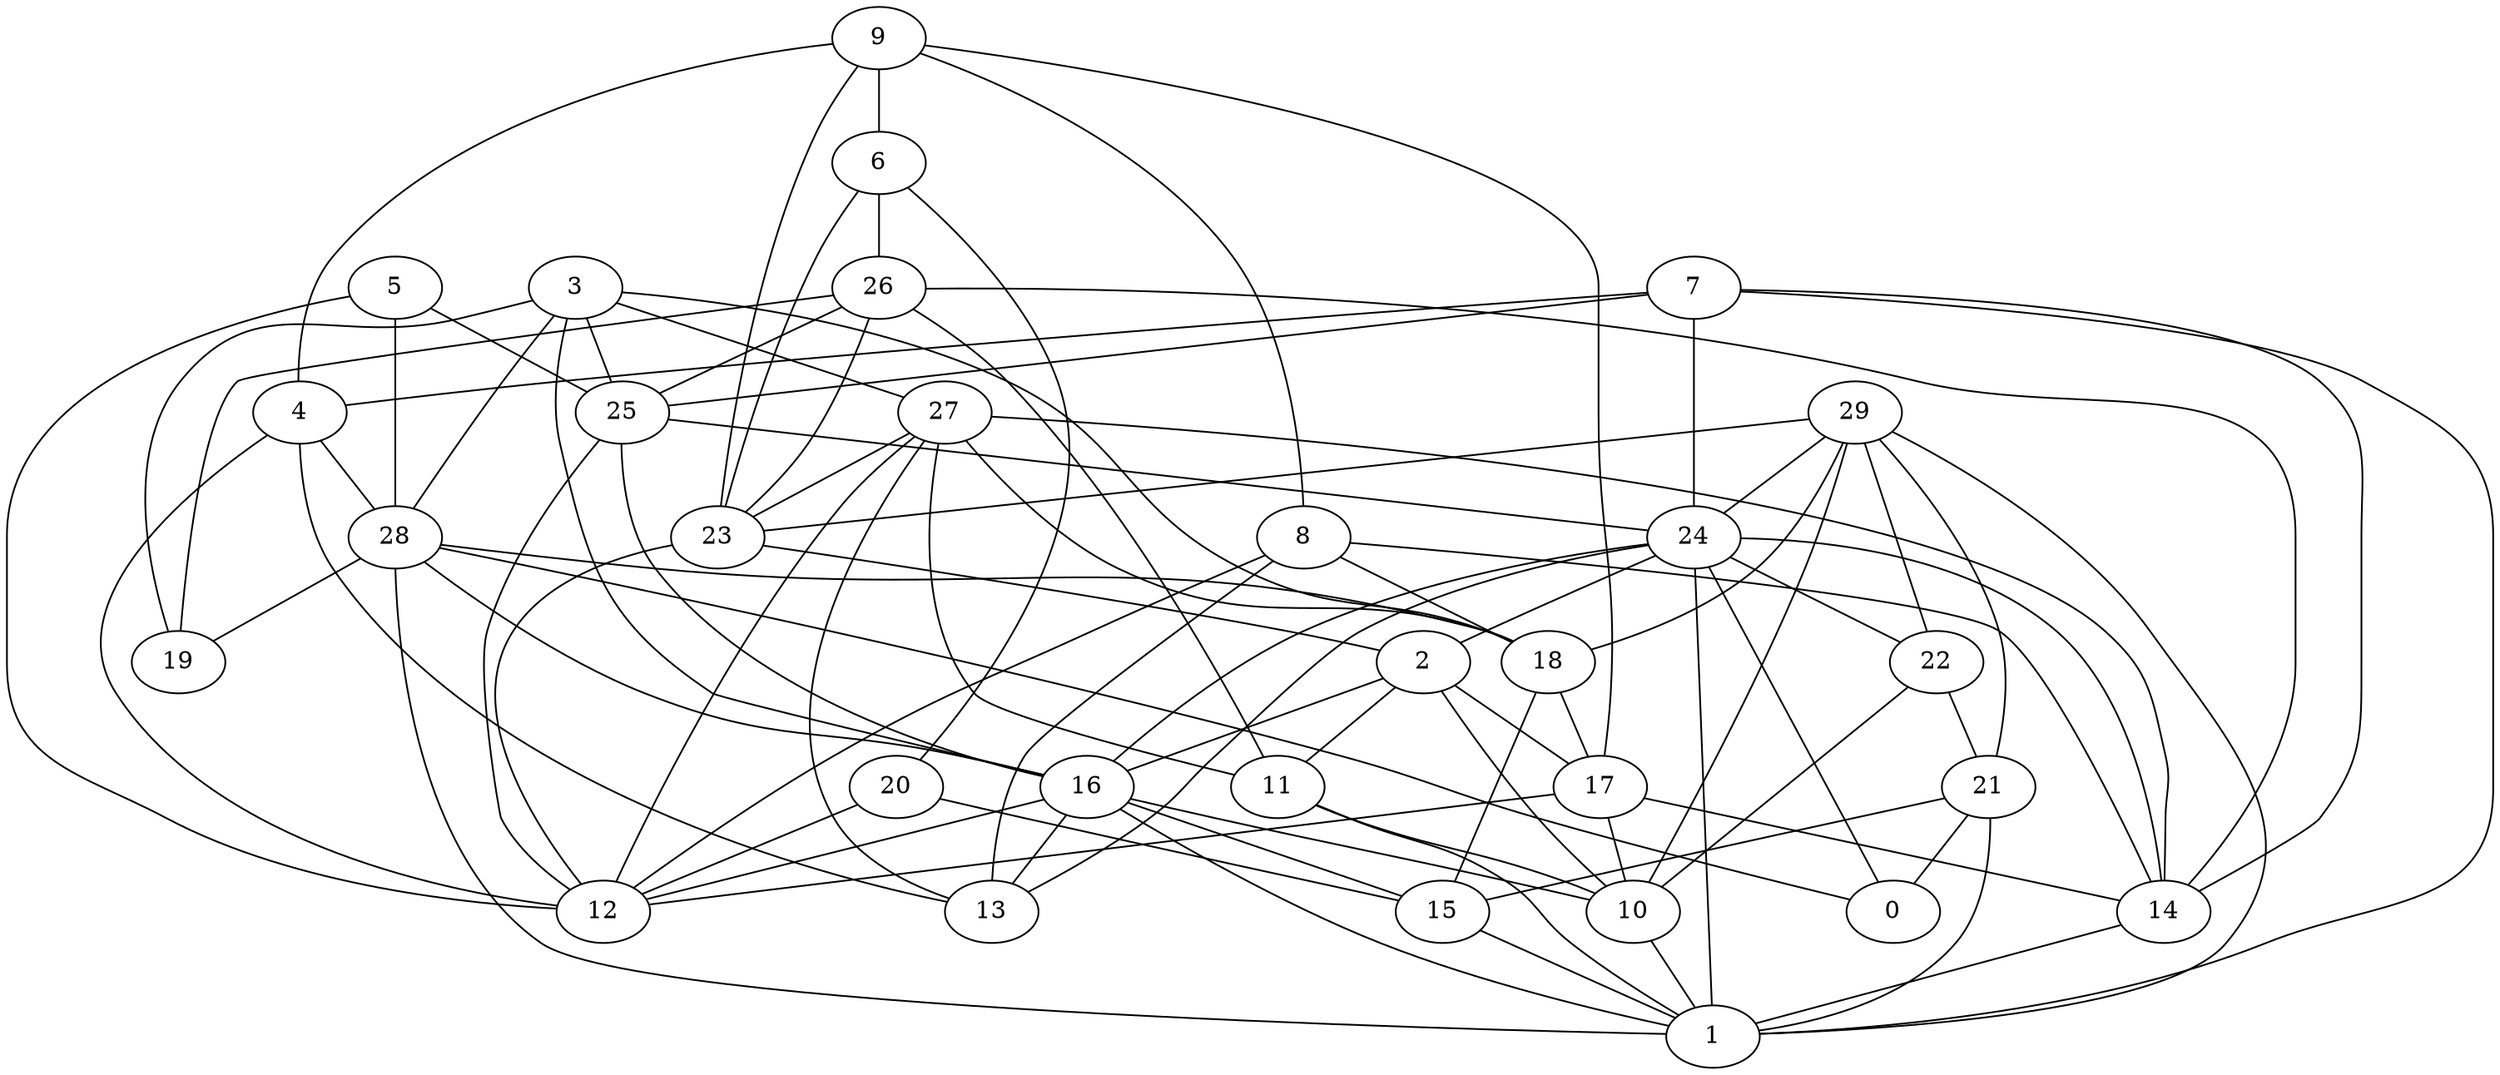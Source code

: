 digraph GG_graph {

subgraph G_graph {
edge [color = black]
"4" -> "12" [dir = none]
"8" -> "18" [dir = none]
"8" -> "14" [dir = none]
"22" -> "21" [dir = none]
"22" -> "10" [dir = none]
"9" -> "6" [dir = none]
"9" -> "4" [dir = none]
"9" -> "23" [dir = none]
"9" -> "17" [dir = none]
"9" -> "8" [dir = none]
"24" -> "22" [dir = none]
"24" -> "14" [dir = none]
"24" -> "0" [dir = none]
"24" -> "1" [dir = none]
"11" -> "1" [dir = none]
"18" -> "17" [dir = none]
"18" -> "15" [dir = none]
"28" -> "19" [dir = none]
"28" -> "16" [dir = none]
"28" -> "1" [dir = none]
"17" -> "14" [dir = none]
"17" -> "12" [dir = none]
"29" -> "1" [dir = none]
"29" -> "24" [dir = none]
"29" -> "23" [dir = none]
"29" -> "22" [dir = none]
"29" -> "10" [dir = none]
"15" -> "1" [dir = none]
"16" -> "15" [dir = none]
"16" -> "12" [dir = none]
"16" -> "13" [dir = none]
"3" -> "27" [dir = none]
"3" -> "18" [dir = none]
"3" -> "19" [dir = none]
"3" -> "25" [dir = none]
"6" -> "26" [dir = none]
"6" -> "23" [dir = none]
"6" -> "20" [dir = none]
"7" -> "25" [dir = none]
"7" -> "14" [dir = none]
"7" -> "24" [dir = none]
"7" -> "4" [dir = none]
"27" -> "11" [dir = none]
"27" -> "13" [dir = none]
"27" -> "23" [dir = none]
"27" -> "12" [dir = none]
"20" -> "15" [dir = none]
"21" -> "1" [dir = none]
"21" -> "0" [dir = none]
"21" -> "15" [dir = none]
"23" -> "12" [dir = none]
"23" -> "2" [dir = none]
"14" -> "1" [dir = none]
"26" -> "14" [dir = none]
"5" -> "25" [dir = none]
"5" -> "28" [dir = none]
"2" -> "17" [dir = none]
"2" -> "16" [dir = none]
"8" -> "13" [dir = none]
"27" -> "14" [dir = none]
"2" -> "11" [dir = none]
"26" -> "19" [dir = none]
"29" -> "21" [dir = none]
"8" -> "12" [dir = none]
"24" -> "2" [dir = none]
"5" -> "12" [dir = none]
"10" -> "1" [dir = none]
"16" -> "10" [dir = none]
"25" -> "12" [dir = none]
"25" -> "24" [dir = none]
"3" -> "28" [dir = none]
"26" -> "25" [dir = none]
"7" -> "1" [dir = none]
"28" -> "0" [dir = none]
"4" -> "28" [dir = none]
"11" -> "10" [dir = none]
"17" -> "10" [dir = none]
"28" -> "18" [dir = none]
"2" -> "10" [dir = none]
"25" -> "16" [dir = none]
"26" -> "11" [dir = none]
"26" -> "23" [dir = none]
"29" -> "18" [dir = none]
"24" -> "16" [dir = none]
"3" -> "16" [dir = none]
"24" -> "13" [dir = none]
"4" -> "13" [dir = none]
"27" -> "18" [dir = none]
"20" -> "12" [dir = none]
"16" -> "1" [dir = none]
}

}
